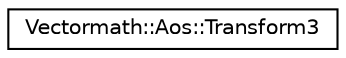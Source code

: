 digraph "Graphical Class Hierarchy"
{
  edge [fontname="Helvetica",fontsize="10",labelfontname="Helvetica",labelfontsize="10"];
  node [fontname="Helvetica",fontsize="10",shape=record];
  rankdir="LR";
  Node1 [label="Vectormath::Aos::Transform3",height=0.2,width=0.4,color="black", fillcolor="white", style="filled",URL="$class_vectormath_1_1_aos_1_1_transform3.html"];
}
